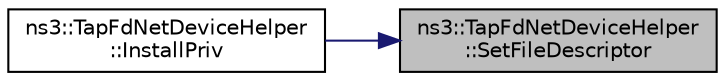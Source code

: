 digraph "ns3::TapFdNetDeviceHelper::SetFileDescriptor"
{
 // LATEX_PDF_SIZE
  edge [fontname="Helvetica",fontsize="10",labelfontname="Helvetica",labelfontsize="10"];
  node [fontname="Helvetica",fontsize="10",shape=record];
  rankdir="RL";
  Node1 [label="ns3::TapFdNetDeviceHelper\l::SetFileDescriptor",height=0.2,width=0.4,color="black", fillcolor="grey75", style="filled", fontcolor="black",tooltip="Sets a file descriptor on the FileDescriptorNetDevice."];
  Node1 -> Node2 [dir="back",color="midnightblue",fontsize="10",style="solid",fontname="Helvetica"];
  Node2 [label="ns3::TapFdNetDeviceHelper\l::InstallPriv",height=0.2,width=0.4,color="black", fillcolor="white", style="filled",URL="$classns3_1_1_tap_fd_net_device_helper.html#a106e5a301230cb9be050450552235c21",tooltip="This method creates an ns3::FdNetDevice attached to a virtual TAP network interface."];
}
